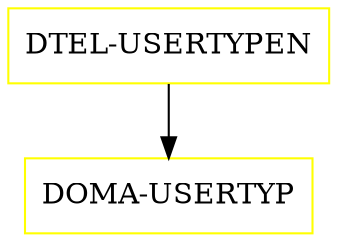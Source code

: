 digraph G {
  "DTEL-USERTYPEN" [shape=box,color=yellow];
  "DOMA-USERTYP" [shape=box,color=yellow,URL="./DOMA_USERTYP.html"];
  "DTEL-USERTYPEN" -> "DOMA-USERTYP";
}
